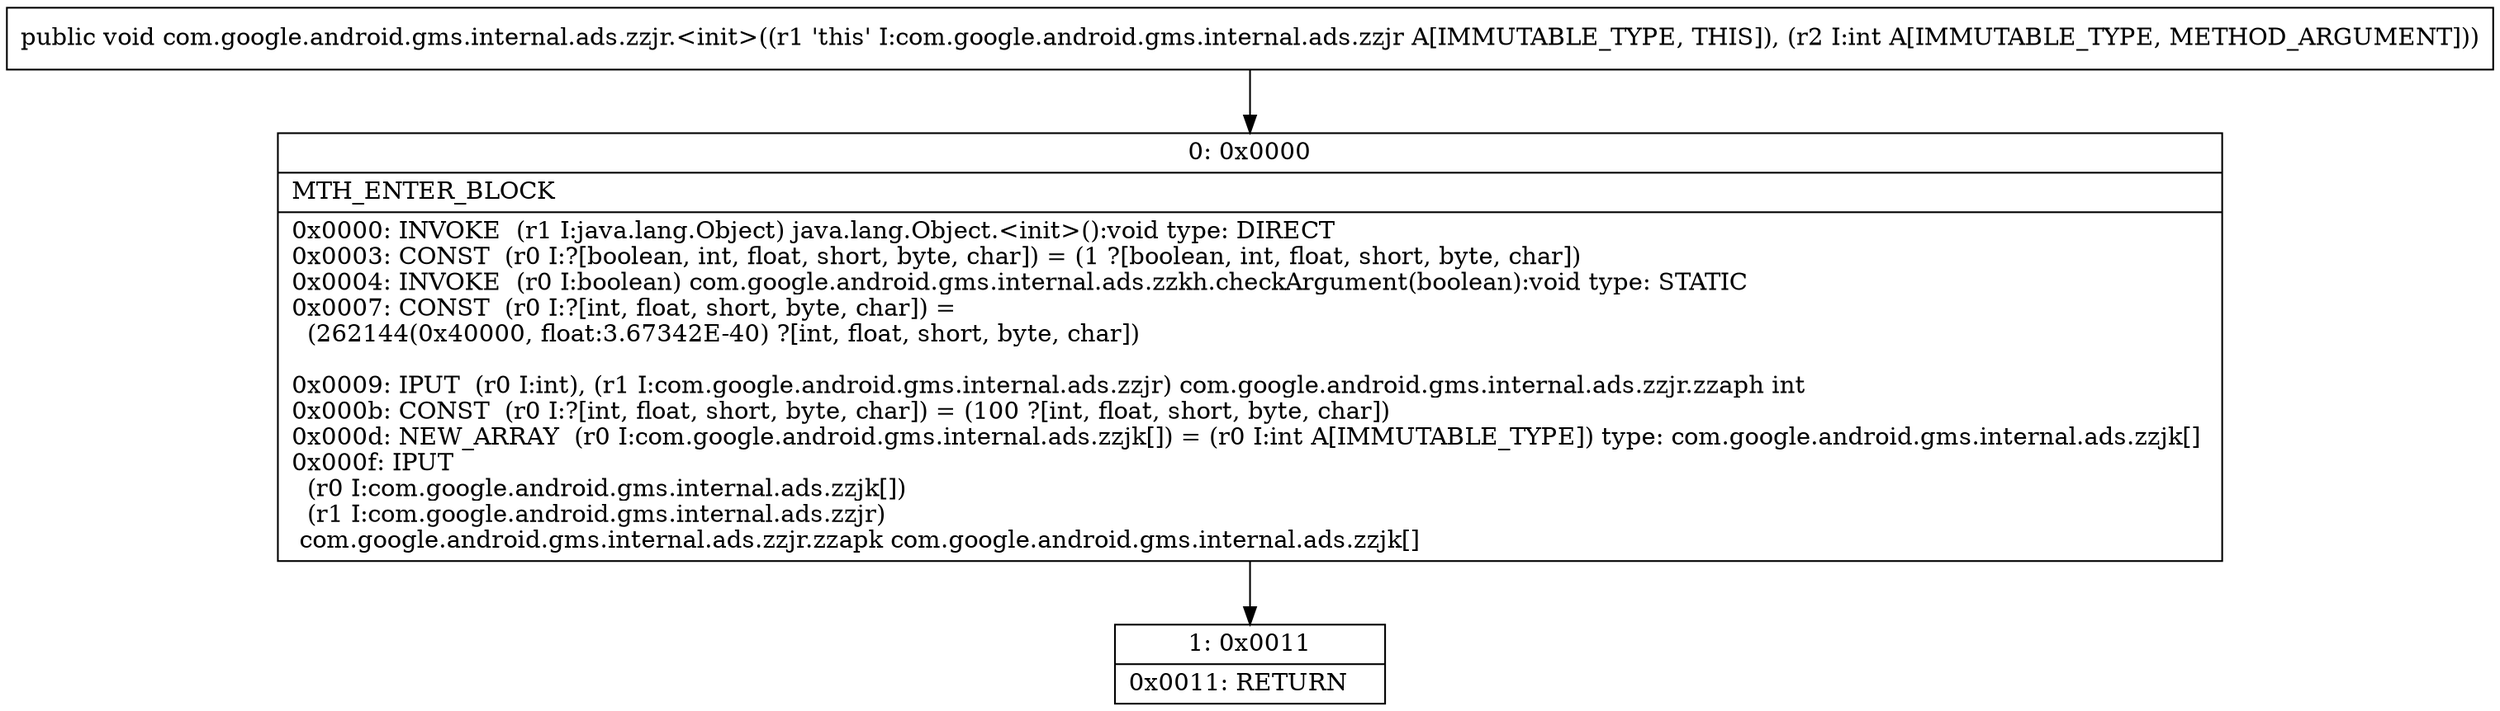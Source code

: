 digraph "CFG forcom.google.android.gms.internal.ads.zzjr.\<init\>(I)V" {
Node_0 [shape=record,label="{0\:\ 0x0000|MTH_ENTER_BLOCK\l|0x0000: INVOKE  (r1 I:java.lang.Object) java.lang.Object.\<init\>():void type: DIRECT \l0x0003: CONST  (r0 I:?[boolean, int, float, short, byte, char]) = (1 ?[boolean, int, float, short, byte, char]) \l0x0004: INVOKE  (r0 I:boolean) com.google.android.gms.internal.ads.zzkh.checkArgument(boolean):void type: STATIC \l0x0007: CONST  (r0 I:?[int, float, short, byte, char]) = \l  (262144(0x40000, float:3.67342E\-40) ?[int, float, short, byte, char])\l \l0x0009: IPUT  (r0 I:int), (r1 I:com.google.android.gms.internal.ads.zzjr) com.google.android.gms.internal.ads.zzjr.zzaph int \l0x000b: CONST  (r0 I:?[int, float, short, byte, char]) = (100 ?[int, float, short, byte, char]) \l0x000d: NEW_ARRAY  (r0 I:com.google.android.gms.internal.ads.zzjk[]) = (r0 I:int A[IMMUTABLE_TYPE]) type: com.google.android.gms.internal.ads.zzjk[] \l0x000f: IPUT  \l  (r0 I:com.google.android.gms.internal.ads.zzjk[])\l  (r1 I:com.google.android.gms.internal.ads.zzjr)\l com.google.android.gms.internal.ads.zzjr.zzapk com.google.android.gms.internal.ads.zzjk[] \l}"];
Node_1 [shape=record,label="{1\:\ 0x0011|0x0011: RETURN   \l}"];
MethodNode[shape=record,label="{public void com.google.android.gms.internal.ads.zzjr.\<init\>((r1 'this' I:com.google.android.gms.internal.ads.zzjr A[IMMUTABLE_TYPE, THIS]), (r2 I:int A[IMMUTABLE_TYPE, METHOD_ARGUMENT])) }"];
MethodNode -> Node_0;
Node_0 -> Node_1;
}

